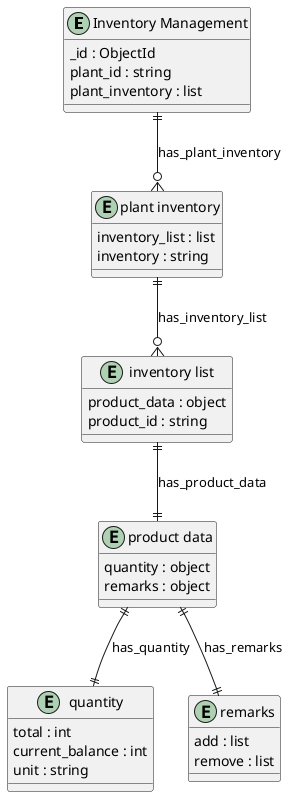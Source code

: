 @startuml Inventory_Management_Diagram

entity "Inventory Management" as Inventory_Management {
  _id : ObjectId
  plant_id : string
  plant_inventory : list
}

entity "plant inventory" as plant_inventory {
  inventory_list : list
  inventory : string
}

entity "inventory list" as inventory_list {
  product_data : object
  product_id : string
}

entity "product data" as product_data {
  quantity : object
  remarks : object
}

entity "quantity" as quantity {
  total : int
  current_balance : int
  unit : string
}

entity "remarks" as remarks {
  add : list
  remove : list
}

' // Relationships
Inventory_Management ||--o{ plant_inventory : has_plant_inventory
plant_inventory ||--o{ inventory_list : has_inventory_list
inventory_list ||--|| product_data : has_product_data
product_data ||--|| quantity : has_quantity
product_data ||--|| remarks : has_remarks
@enduml